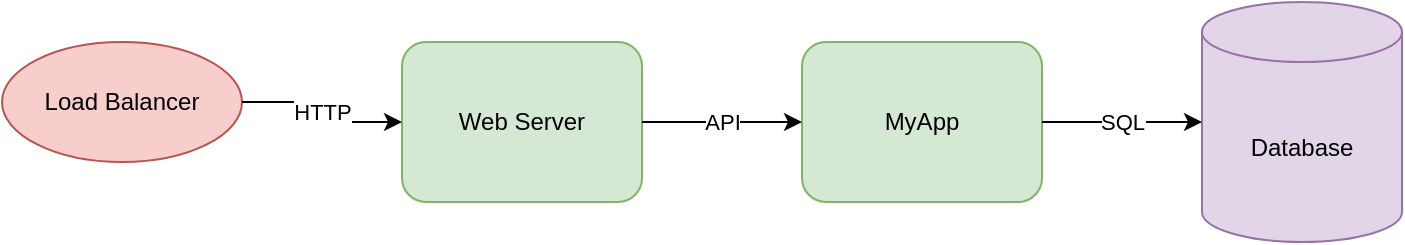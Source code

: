 <?xml version="1.0" ?>
<mxfile version="1.0">
  <diagram name="Three Tier Architecture" id="1a31b37e-42b0-4d2f-9363-60a99bb6d922">
    <mxGraphModel dx="1422" dy="794" grid="1" gridSize="10">
      <root>
        <mxCell id="0"/>
        <mxCell id="1" parent="0"/>
        <mxCell id="2" value="Load Balancer" style="ellipse;whiteSpace=wrap;html=1;fillColor=#f8cecc;strokeColor=#b85450;" vertex="1" parent="1">
          <mxGeometry x="50" y="200" width="120" height="60" as="geometry"/>
        </mxCell>
        <mxCell id="3" value="Web Server" style="rounded=1;whiteSpace=wrap;html=1;fillColor=#d5e8d4;strokeColor=#82b366;" vertex="1" parent="1">
          <mxGeometry x="250" y="200" width="120" height="80" as="geometry"/>
        </mxCell>
        <mxCell id="4" value="MyApp" style="rounded=1;whiteSpace=wrap;html=1;fillColor=#d5e8d4;strokeColor=#82b366;" vertex="1" parent="1">
          <mxGeometry x="450" y="200" width="120" height="80" as="geometry"/>
        </mxCell>
        <mxCell id="5" value="Database" style="shape=cylinder3;whiteSpace=wrap;html=1;boundedLbl=1;backgroundOutline=1;size=15;fillColor=#e1d5e7;strokeColor=#9673a6;" vertex="1" parent="1">
          <mxGeometry x="650" y="180" width="100" height="120" as="geometry"/>
        </mxCell>
        <mxCell id="6" value="HTTP" style="edgeStyle=orthogonalEdgeStyle;rounded=0;orthogonalLoop=1;jettySize=auto;html=1;" edge="1" parent="1" source="2" target="3">
          <mxGeometry relative="1" as="geometry"/>
        </mxCell>
        <mxCell id="7" value="API" style="edgeStyle=orthogonalEdgeStyle;rounded=0;orthogonalLoop=1;jettySize=auto;html=1;" edge="1" parent="1" source="3" target="4">
          <mxGeometry relative="1" as="geometry"/>
        </mxCell>
        <mxCell id="8" value="SQL" style="edgeStyle=orthogonalEdgeStyle;rounded=0;orthogonalLoop=1;jettySize=auto;html=1;" edge="1" parent="1" source="4" target="5">
          <mxGeometry relative="1" as="geometry"/>
        </mxCell>
      </root>
    </mxGraphModel>
  </diagram>
</mxfile>
